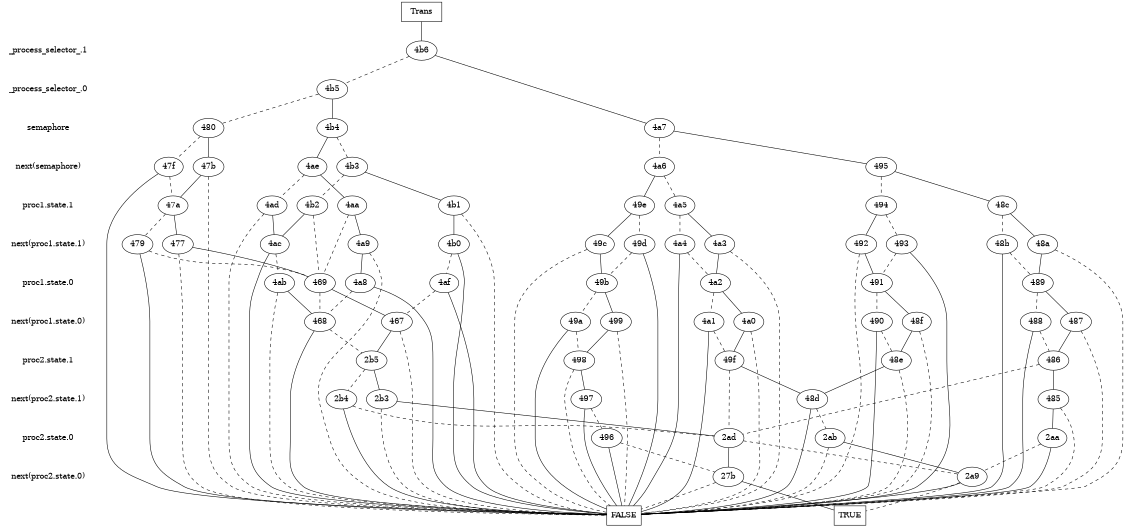 digraph "DD" {
size = "7.5,10"
center = true;
edge [dir = none];
{ node [shape = plaintext];
  edge [style = invis];
  "CONST NODES" [style = invis];
" _process_selector_.1 " -> " _process_selector_.0 " -> " semaphore " -> " next(semaphore) " -> " proc1.state.1 " -> " next(proc1.state.1) " -> " proc1.state.0 " -> " next(proc1.state.0) " -> " proc2.state.1 " -> " next(proc2.state.1) " -> " proc2.state.0 " -> " next(proc2.state.0) " -> "CONST NODES"; 
}
{ rank = same; node [shape = box]; edge [style = invis];
"  Trans  "; }
{ rank = same; " _process_selector_.1 ";
"4b6";
}
{ rank = same; " _process_selector_.0 ";
"4b5";
}
{ rank = same; " semaphore ";
"480";
"4b4";
"4a7";
}
{ rank = same; " next(semaphore) ";
"4b3";
"4a6";
"47f";
"4ae";
"495";
"47b";
}
{ rank = same; " proc1.state.1 ";
"4ad";
"4b1";
"47a";
"4b2";
"48c";
"494";
"4a5";
"4aa";
"49e";
}
{ rank = same; " next(proc1.state.1) ";
"4a3";
"4a9";
"493";
"49d";
"477";
"48a";
"492";
"49c";
"4a4";
"479";
"48b";
"4ac";
"4b0";
}
{ rank = same; " proc1.state.0 ";
"49b";
"469";
"489";
"4af";
"4a8";
"491";
"4ab";
"4a2";
}
{ rank = same; " next(proc1.state.0) ";
"49a";
"467";
"4a1";
"4a0";
"488";
"487";
"490";
"468";
"48f";
"499";
}
{ rank = same; " proc2.state.1 ";
"48e";
"498";
"486";
"49f";
"2b5";
}
{ rank = same; " next(proc2.state.1) ";
"497";
"2b3";
"48d";
"2b4";
"485";
}
{ rank = same; " proc2.state.0 ";
"496";
"2ad";
"2ab";
"2aa";
}
{ rank = same; " next(proc2.state.0) ";
"27b";
"2a9";
}
{ rank = same; "CONST NODES";
{ node [shape = box]; "24b" [label = "TRUE"];
"24c" [label = "FALSE"];
}
}
"  Trans  " -> "4b6" [style = solid];
"4b6" -> "4a7";
"4b6" -> "4b5" [style = dashed];
"4b5" -> "4b4";
"4b5" -> "480" [style = dashed];
"480" -> "47b";
"480" -> "47f" [style = dashed];
"4b4" -> "4ae";
"4b4" -> "4b3" [style = dashed];
"4a7" -> "495";
"4a7" -> "4a6" [style = dashed];
"4b3" -> "4b1";
"4b3" -> "4b2" [style = dashed];
"4a6" -> "49e";
"4a6" -> "4a5" [style = dashed];
"47f" -> "24c";
"47f" -> "47a" [style = dashed];
"4ae" -> "4aa";
"4ae" -> "4ad" [style = dashed];
"495" -> "48c";
"495" -> "494" [style = dashed];
"47b" -> "47a";
"47b" -> "24c" [style = dashed];
"4ad" -> "4ac";
"4ad" -> "24c" [style = dashed];
"4b1" -> "4b0";
"4b1" -> "24c" [style = dashed];
"47a" -> "477";
"47a" -> "479" [style = dashed];
"4b2" -> "4ac";
"4b2" -> "469" [style = dashed];
"48c" -> "48a";
"48c" -> "48b" [style = dashed];
"494" -> "492";
"494" -> "493" [style = dashed];
"4a5" -> "4a3";
"4a5" -> "4a4" [style = dashed];
"4aa" -> "4a9";
"4aa" -> "469" [style = dashed];
"49e" -> "49c";
"49e" -> "49d" [style = dashed];
"4a3" -> "4a2";
"4a3" -> "24c" [style = dashed];
"4a9" -> "4a8";
"4a9" -> "24c" [style = dashed];
"493" -> "24c";
"493" -> "491" [style = dashed];
"49d" -> "24c";
"49d" -> "49b" [style = dashed];
"477" -> "469";
"477" -> "24c" [style = dashed];
"48a" -> "489";
"48a" -> "24c" [style = dashed];
"492" -> "491";
"492" -> "24c" [style = dashed];
"49c" -> "49b";
"49c" -> "24c" [style = dashed];
"4a4" -> "24c";
"4a4" -> "4a2" [style = dashed];
"479" -> "24c";
"479" -> "469" [style = dashed];
"48b" -> "24c";
"48b" -> "489" [style = dashed];
"4ac" -> "24c";
"4ac" -> "4ab" [style = dashed];
"4b0" -> "24c";
"4b0" -> "4af" [style = dashed];
"49b" -> "499";
"49b" -> "49a" [style = dashed];
"469" -> "467";
"469" -> "468" [style = dashed];
"489" -> "487";
"489" -> "488" [style = dashed];
"4af" -> "24c";
"4af" -> "467" [style = dashed];
"4a8" -> "24c";
"4a8" -> "468" [style = dashed];
"491" -> "48f";
"491" -> "490" [style = dashed];
"4ab" -> "468";
"4ab" -> "24c" [style = dashed];
"4a2" -> "4a0";
"4a2" -> "4a1" [style = dashed];
"49a" -> "24c";
"49a" -> "498" [style = dashed];
"467" -> "2b5";
"467" -> "24c" [style = dashed];
"4a1" -> "24c";
"4a1" -> "49f" [style = dashed];
"4a0" -> "49f";
"4a0" -> "24c" [style = dashed];
"488" -> "24c";
"488" -> "486" [style = dashed];
"487" -> "486";
"487" -> "24c" [style = dashed];
"490" -> "24c";
"490" -> "48e" [style = dashed];
"468" -> "24c";
"468" -> "2b5" [style = dashed];
"48f" -> "48e";
"48f" -> "24c" [style = dashed];
"499" -> "498";
"499" -> "24c" [style = dashed];
"48e" -> "48d";
"48e" -> "24c" [style = dashed];
"498" -> "497";
"498" -> "24c" [style = dashed];
"486" -> "485";
"486" -> "2ad" [style = dashed];
"49f" -> "48d";
"49f" -> "2ad" [style = dashed];
"2b5" -> "2b3";
"2b5" -> "2b4" [style = dashed];
"497" -> "24c";
"497" -> "496" [style = dashed];
"2b3" -> "2ad";
"2b3" -> "24c" [style = dashed];
"48d" -> "24c";
"48d" -> "2ab" [style = dashed];
"2b4" -> "24c";
"2b4" -> "2ad" [style = dashed];
"485" -> "2aa";
"485" -> "24c" [style = dashed];
"496" -> "24c";
"496" -> "27b" [style = dashed];
"2ad" -> "27b";
"2ad" -> "2a9" [style = dashed];
"2ab" -> "2a9";
"2ab" -> "24c" [style = dashed];
"2aa" -> "24c";
"2aa" -> "2a9" [style = dashed];
"27b" -> "24b";
"27b" -> "24c" [style = dashed];
"2a9" -> "24c";
"2a9" -> "24b" [style = dashed];
"24b" [label = "TRUE"];
"24c" [label = "FALSE"];
}
